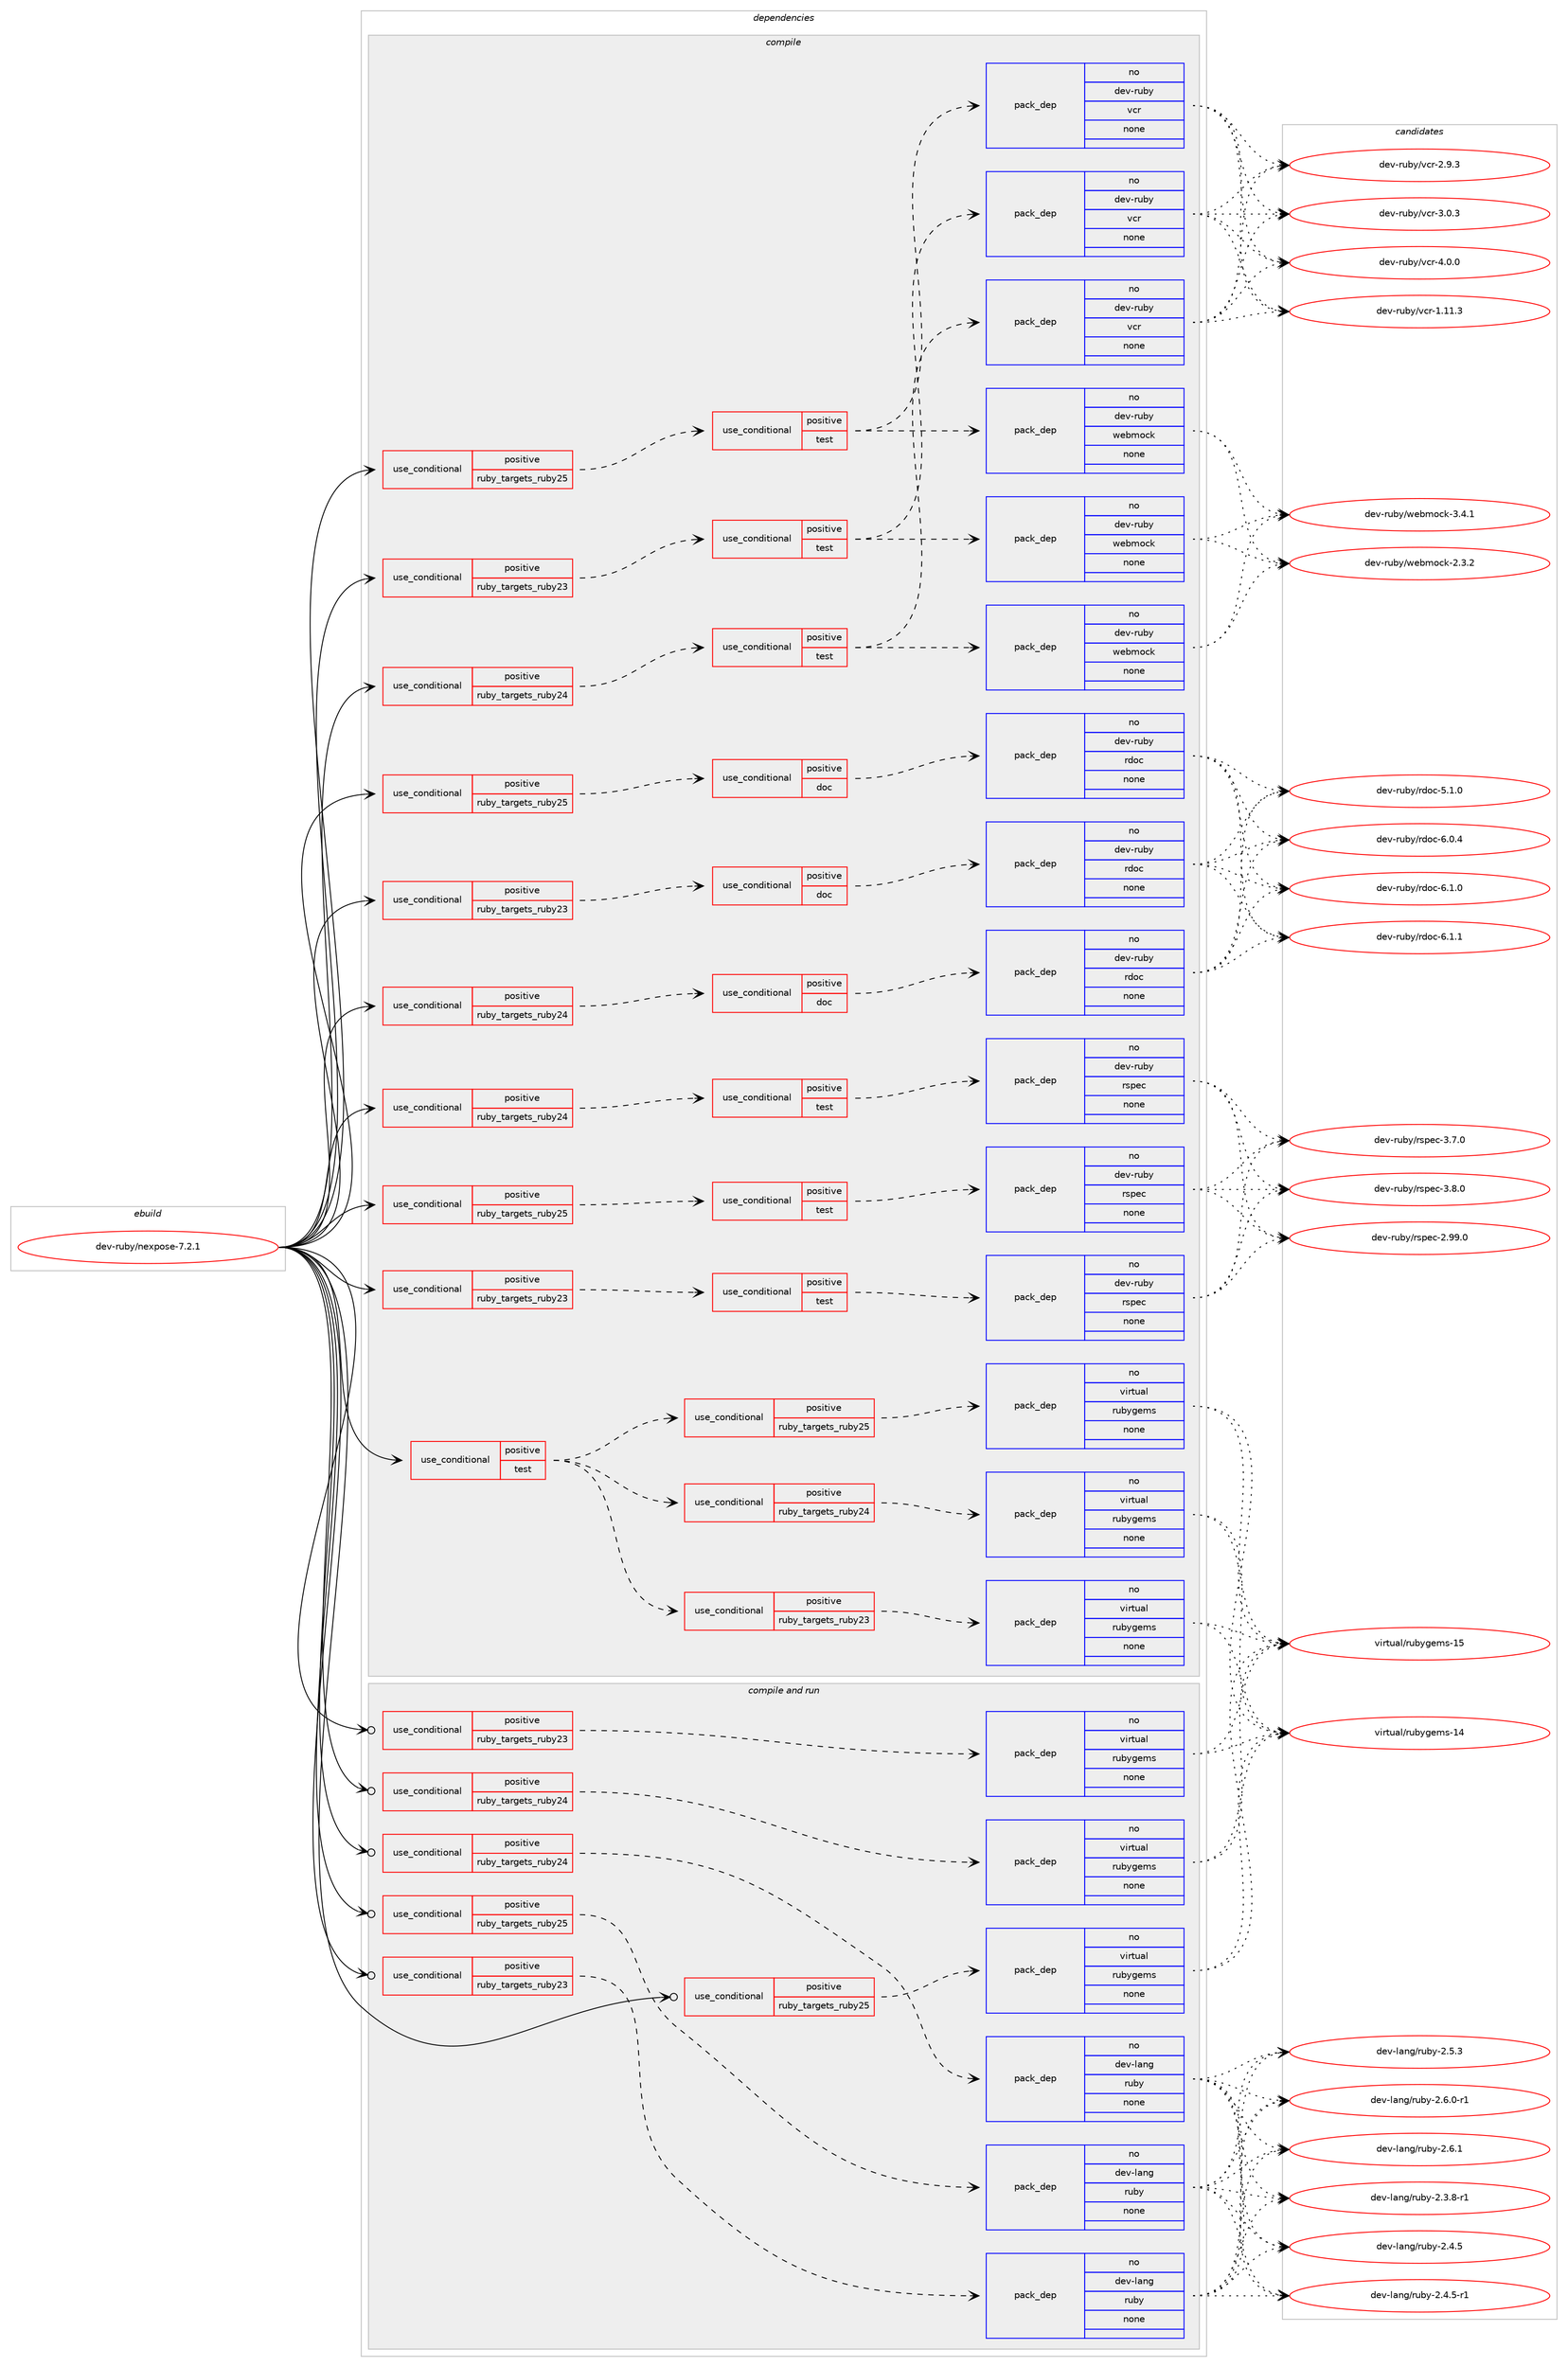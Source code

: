 digraph prolog {

# *************
# Graph options
# *************

newrank=true;
concentrate=true;
compound=true;
graph [rankdir=LR,fontname=Helvetica,fontsize=10,ranksep=1.5];#, ranksep=2.5, nodesep=0.2];
edge  [arrowhead=vee];
node  [fontname=Helvetica,fontsize=10];

# **********
# The ebuild
# **********

subgraph cluster_leftcol {
color=gray;
rank=same;
label=<<i>ebuild</i>>;
id [label="dev-ruby/nexpose-7.2.1", color=red, width=4, href="../dev-ruby/nexpose-7.2.1.svg"];
}

# ****************
# The dependencies
# ****************

subgraph cluster_midcol {
color=gray;
label=<<i>dependencies</i>>;
subgraph cluster_compile {
fillcolor="#eeeeee";
style=filled;
label=<<i>compile</i>>;
subgraph cond407605 {
dependency1508053 [label=<<TABLE BORDER="0" CELLBORDER="1" CELLSPACING="0" CELLPADDING="4"><TR><TD ROWSPAN="3" CELLPADDING="10">use_conditional</TD></TR><TR><TD>positive</TD></TR><TR><TD>ruby_targets_ruby23</TD></TR></TABLE>>, shape=none, color=red];
subgraph cond407606 {
dependency1508054 [label=<<TABLE BORDER="0" CELLBORDER="1" CELLSPACING="0" CELLPADDING="4"><TR><TD ROWSPAN="3" CELLPADDING="10">use_conditional</TD></TR><TR><TD>positive</TD></TR><TR><TD>doc</TD></TR></TABLE>>, shape=none, color=red];
subgraph pack1076951 {
dependency1508055 [label=<<TABLE BORDER="0" CELLBORDER="1" CELLSPACING="0" CELLPADDING="4" WIDTH="220"><TR><TD ROWSPAN="6" CELLPADDING="30">pack_dep</TD></TR><TR><TD WIDTH="110">no</TD></TR><TR><TD>dev-ruby</TD></TR><TR><TD>rdoc</TD></TR><TR><TD>none</TD></TR><TR><TD></TD></TR></TABLE>>, shape=none, color=blue];
}
dependency1508054:e -> dependency1508055:w [weight=20,style="dashed",arrowhead="vee"];
}
dependency1508053:e -> dependency1508054:w [weight=20,style="dashed",arrowhead="vee"];
}
id:e -> dependency1508053:w [weight=20,style="solid",arrowhead="vee"];
subgraph cond407607 {
dependency1508056 [label=<<TABLE BORDER="0" CELLBORDER="1" CELLSPACING="0" CELLPADDING="4"><TR><TD ROWSPAN="3" CELLPADDING="10">use_conditional</TD></TR><TR><TD>positive</TD></TR><TR><TD>ruby_targets_ruby23</TD></TR></TABLE>>, shape=none, color=red];
subgraph cond407608 {
dependency1508057 [label=<<TABLE BORDER="0" CELLBORDER="1" CELLSPACING="0" CELLPADDING="4"><TR><TD ROWSPAN="3" CELLPADDING="10">use_conditional</TD></TR><TR><TD>positive</TD></TR><TR><TD>test</TD></TR></TABLE>>, shape=none, color=red];
subgraph pack1076952 {
dependency1508058 [label=<<TABLE BORDER="0" CELLBORDER="1" CELLSPACING="0" CELLPADDING="4" WIDTH="220"><TR><TD ROWSPAN="6" CELLPADDING="30">pack_dep</TD></TR><TR><TD WIDTH="110">no</TD></TR><TR><TD>dev-ruby</TD></TR><TR><TD>rspec</TD></TR><TR><TD>none</TD></TR><TR><TD></TD></TR></TABLE>>, shape=none, color=blue];
}
dependency1508057:e -> dependency1508058:w [weight=20,style="dashed",arrowhead="vee"];
}
dependency1508056:e -> dependency1508057:w [weight=20,style="dashed",arrowhead="vee"];
}
id:e -> dependency1508056:w [weight=20,style="solid",arrowhead="vee"];
subgraph cond407609 {
dependency1508059 [label=<<TABLE BORDER="0" CELLBORDER="1" CELLSPACING="0" CELLPADDING="4"><TR><TD ROWSPAN="3" CELLPADDING="10">use_conditional</TD></TR><TR><TD>positive</TD></TR><TR><TD>ruby_targets_ruby23</TD></TR></TABLE>>, shape=none, color=red];
subgraph cond407610 {
dependency1508060 [label=<<TABLE BORDER="0" CELLBORDER="1" CELLSPACING="0" CELLPADDING="4"><TR><TD ROWSPAN="3" CELLPADDING="10">use_conditional</TD></TR><TR><TD>positive</TD></TR><TR><TD>test</TD></TR></TABLE>>, shape=none, color=red];
subgraph pack1076953 {
dependency1508061 [label=<<TABLE BORDER="0" CELLBORDER="1" CELLSPACING="0" CELLPADDING="4" WIDTH="220"><TR><TD ROWSPAN="6" CELLPADDING="30">pack_dep</TD></TR><TR><TD WIDTH="110">no</TD></TR><TR><TD>dev-ruby</TD></TR><TR><TD>vcr</TD></TR><TR><TD>none</TD></TR><TR><TD></TD></TR></TABLE>>, shape=none, color=blue];
}
dependency1508060:e -> dependency1508061:w [weight=20,style="dashed",arrowhead="vee"];
subgraph pack1076954 {
dependency1508062 [label=<<TABLE BORDER="0" CELLBORDER="1" CELLSPACING="0" CELLPADDING="4" WIDTH="220"><TR><TD ROWSPAN="6" CELLPADDING="30">pack_dep</TD></TR><TR><TD WIDTH="110">no</TD></TR><TR><TD>dev-ruby</TD></TR><TR><TD>webmock</TD></TR><TR><TD>none</TD></TR><TR><TD></TD></TR></TABLE>>, shape=none, color=blue];
}
dependency1508060:e -> dependency1508062:w [weight=20,style="dashed",arrowhead="vee"];
}
dependency1508059:e -> dependency1508060:w [weight=20,style="dashed",arrowhead="vee"];
}
id:e -> dependency1508059:w [weight=20,style="solid",arrowhead="vee"];
subgraph cond407611 {
dependency1508063 [label=<<TABLE BORDER="0" CELLBORDER="1" CELLSPACING="0" CELLPADDING="4"><TR><TD ROWSPAN="3" CELLPADDING="10">use_conditional</TD></TR><TR><TD>positive</TD></TR><TR><TD>ruby_targets_ruby24</TD></TR></TABLE>>, shape=none, color=red];
subgraph cond407612 {
dependency1508064 [label=<<TABLE BORDER="0" CELLBORDER="1" CELLSPACING="0" CELLPADDING="4"><TR><TD ROWSPAN="3" CELLPADDING="10">use_conditional</TD></TR><TR><TD>positive</TD></TR><TR><TD>doc</TD></TR></TABLE>>, shape=none, color=red];
subgraph pack1076955 {
dependency1508065 [label=<<TABLE BORDER="0" CELLBORDER="1" CELLSPACING="0" CELLPADDING="4" WIDTH="220"><TR><TD ROWSPAN="6" CELLPADDING="30">pack_dep</TD></TR><TR><TD WIDTH="110">no</TD></TR><TR><TD>dev-ruby</TD></TR><TR><TD>rdoc</TD></TR><TR><TD>none</TD></TR><TR><TD></TD></TR></TABLE>>, shape=none, color=blue];
}
dependency1508064:e -> dependency1508065:w [weight=20,style="dashed",arrowhead="vee"];
}
dependency1508063:e -> dependency1508064:w [weight=20,style="dashed",arrowhead="vee"];
}
id:e -> dependency1508063:w [weight=20,style="solid",arrowhead="vee"];
subgraph cond407613 {
dependency1508066 [label=<<TABLE BORDER="0" CELLBORDER="1" CELLSPACING="0" CELLPADDING="4"><TR><TD ROWSPAN="3" CELLPADDING="10">use_conditional</TD></TR><TR><TD>positive</TD></TR><TR><TD>ruby_targets_ruby24</TD></TR></TABLE>>, shape=none, color=red];
subgraph cond407614 {
dependency1508067 [label=<<TABLE BORDER="0" CELLBORDER="1" CELLSPACING="0" CELLPADDING="4"><TR><TD ROWSPAN="3" CELLPADDING="10">use_conditional</TD></TR><TR><TD>positive</TD></TR><TR><TD>test</TD></TR></TABLE>>, shape=none, color=red];
subgraph pack1076956 {
dependency1508068 [label=<<TABLE BORDER="0" CELLBORDER="1" CELLSPACING="0" CELLPADDING="4" WIDTH="220"><TR><TD ROWSPAN="6" CELLPADDING="30">pack_dep</TD></TR><TR><TD WIDTH="110">no</TD></TR><TR><TD>dev-ruby</TD></TR><TR><TD>rspec</TD></TR><TR><TD>none</TD></TR><TR><TD></TD></TR></TABLE>>, shape=none, color=blue];
}
dependency1508067:e -> dependency1508068:w [weight=20,style="dashed",arrowhead="vee"];
}
dependency1508066:e -> dependency1508067:w [weight=20,style="dashed",arrowhead="vee"];
}
id:e -> dependency1508066:w [weight=20,style="solid",arrowhead="vee"];
subgraph cond407615 {
dependency1508069 [label=<<TABLE BORDER="0" CELLBORDER="1" CELLSPACING="0" CELLPADDING="4"><TR><TD ROWSPAN="3" CELLPADDING="10">use_conditional</TD></TR><TR><TD>positive</TD></TR><TR><TD>ruby_targets_ruby24</TD></TR></TABLE>>, shape=none, color=red];
subgraph cond407616 {
dependency1508070 [label=<<TABLE BORDER="0" CELLBORDER="1" CELLSPACING="0" CELLPADDING="4"><TR><TD ROWSPAN="3" CELLPADDING="10">use_conditional</TD></TR><TR><TD>positive</TD></TR><TR><TD>test</TD></TR></TABLE>>, shape=none, color=red];
subgraph pack1076957 {
dependency1508071 [label=<<TABLE BORDER="0" CELLBORDER="1" CELLSPACING="0" CELLPADDING="4" WIDTH="220"><TR><TD ROWSPAN="6" CELLPADDING="30">pack_dep</TD></TR><TR><TD WIDTH="110">no</TD></TR><TR><TD>dev-ruby</TD></TR><TR><TD>vcr</TD></TR><TR><TD>none</TD></TR><TR><TD></TD></TR></TABLE>>, shape=none, color=blue];
}
dependency1508070:e -> dependency1508071:w [weight=20,style="dashed",arrowhead="vee"];
subgraph pack1076958 {
dependency1508072 [label=<<TABLE BORDER="0" CELLBORDER="1" CELLSPACING="0" CELLPADDING="4" WIDTH="220"><TR><TD ROWSPAN="6" CELLPADDING="30">pack_dep</TD></TR><TR><TD WIDTH="110">no</TD></TR><TR><TD>dev-ruby</TD></TR><TR><TD>webmock</TD></TR><TR><TD>none</TD></TR><TR><TD></TD></TR></TABLE>>, shape=none, color=blue];
}
dependency1508070:e -> dependency1508072:w [weight=20,style="dashed",arrowhead="vee"];
}
dependency1508069:e -> dependency1508070:w [weight=20,style="dashed",arrowhead="vee"];
}
id:e -> dependency1508069:w [weight=20,style="solid",arrowhead="vee"];
subgraph cond407617 {
dependency1508073 [label=<<TABLE BORDER="0" CELLBORDER="1" CELLSPACING="0" CELLPADDING="4"><TR><TD ROWSPAN="3" CELLPADDING="10">use_conditional</TD></TR><TR><TD>positive</TD></TR><TR><TD>ruby_targets_ruby25</TD></TR></TABLE>>, shape=none, color=red];
subgraph cond407618 {
dependency1508074 [label=<<TABLE BORDER="0" CELLBORDER="1" CELLSPACING="0" CELLPADDING="4"><TR><TD ROWSPAN="3" CELLPADDING="10">use_conditional</TD></TR><TR><TD>positive</TD></TR><TR><TD>doc</TD></TR></TABLE>>, shape=none, color=red];
subgraph pack1076959 {
dependency1508075 [label=<<TABLE BORDER="0" CELLBORDER="1" CELLSPACING="0" CELLPADDING="4" WIDTH="220"><TR><TD ROWSPAN="6" CELLPADDING="30">pack_dep</TD></TR><TR><TD WIDTH="110">no</TD></TR><TR><TD>dev-ruby</TD></TR><TR><TD>rdoc</TD></TR><TR><TD>none</TD></TR><TR><TD></TD></TR></TABLE>>, shape=none, color=blue];
}
dependency1508074:e -> dependency1508075:w [weight=20,style="dashed",arrowhead="vee"];
}
dependency1508073:e -> dependency1508074:w [weight=20,style="dashed",arrowhead="vee"];
}
id:e -> dependency1508073:w [weight=20,style="solid",arrowhead="vee"];
subgraph cond407619 {
dependency1508076 [label=<<TABLE BORDER="0" CELLBORDER="1" CELLSPACING="0" CELLPADDING="4"><TR><TD ROWSPAN="3" CELLPADDING="10">use_conditional</TD></TR><TR><TD>positive</TD></TR><TR><TD>ruby_targets_ruby25</TD></TR></TABLE>>, shape=none, color=red];
subgraph cond407620 {
dependency1508077 [label=<<TABLE BORDER="0" CELLBORDER="1" CELLSPACING="0" CELLPADDING="4"><TR><TD ROWSPAN="3" CELLPADDING="10">use_conditional</TD></TR><TR><TD>positive</TD></TR><TR><TD>test</TD></TR></TABLE>>, shape=none, color=red];
subgraph pack1076960 {
dependency1508078 [label=<<TABLE BORDER="0" CELLBORDER="1" CELLSPACING="0" CELLPADDING="4" WIDTH="220"><TR><TD ROWSPAN="6" CELLPADDING="30">pack_dep</TD></TR><TR><TD WIDTH="110">no</TD></TR><TR><TD>dev-ruby</TD></TR><TR><TD>rspec</TD></TR><TR><TD>none</TD></TR><TR><TD></TD></TR></TABLE>>, shape=none, color=blue];
}
dependency1508077:e -> dependency1508078:w [weight=20,style="dashed",arrowhead="vee"];
}
dependency1508076:e -> dependency1508077:w [weight=20,style="dashed",arrowhead="vee"];
}
id:e -> dependency1508076:w [weight=20,style="solid",arrowhead="vee"];
subgraph cond407621 {
dependency1508079 [label=<<TABLE BORDER="0" CELLBORDER="1" CELLSPACING="0" CELLPADDING="4"><TR><TD ROWSPAN="3" CELLPADDING="10">use_conditional</TD></TR><TR><TD>positive</TD></TR><TR><TD>ruby_targets_ruby25</TD></TR></TABLE>>, shape=none, color=red];
subgraph cond407622 {
dependency1508080 [label=<<TABLE BORDER="0" CELLBORDER="1" CELLSPACING="0" CELLPADDING="4"><TR><TD ROWSPAN="3" CELLPADDING="10">use_conditional</TD></TR><TR><TD>positive</TD></TR><TR><TD>test</TD></TR></TABLE>>, shape=none, color=red];
subgraph pack1076961 {
dependency1508081 [label=<<TABLE BORDER="0" CELLBORDER="1" CELLSPACING="0" CELLPADDING="4" WIDTH="220"><TR><TD ROWSPAN="6" CELLPADDING="30">pack_dep</TD></TR><TR><TD WIDTH="110">no</TD></TR><TR><TD>dev-ruby</TD></TR><TR><TD>vcr</TD></TR><TR><TD>none</TD></TR><TR><TD></TD></TR></TABLE>>, shape=none, color=blue];
}
dependency1508080:e -> dependency1508081:w [weight=20,style="dashed",arrowhead="vee"];
subgraph pack1076962 {
dependency1508082 [label=<<TABLE BORDER="0" CELLBORDER="1" CELLSPACING="0" CELLPADDING="4" WIDTH="220"><TR><TD ROWSPAN="6" CELLPADDING="30">pack_dep</TD></TR><TR><TD WIDTH="110">no</TD></TR><TR><TD>dev-ruby</TD></TR><TR><TD>webmock</TD></TR><TR><TD>none</TD></TR><TR><TD></TD></TR></TABLE>>, shape=none, color=blue];
}
dependency1508080:e -> dependency1508082:w [weight=20,style="dashed",arrowhead="vee"];
}
dependency1508079:e -> dependency1508080:w [weight=20,style="dashed",arrowhead="vee"];
}
id:e -> dependency1508079:w [weight=20,style="solid",arrowhead="vee"];
subgraph cond407623 {
dependency1508083 [label=<<TABLE BORDER="0" CELLBORDER="1" CELLSPACING="0" CELLPADDING="4"><TR><TD ROWSPAN="3" CELLPADDING="10">use_conditional</TD></TR><TR><TD>positive</TD></TR><TR><TD>test</TD></TR></TABLE>>, shape=none, color=red];
subgraph cond407624 {
dependency1508084 [label=<<TABLE BORDER="0" CELLBORDER="1" CELLSPACING="0" CELLPADDING="4"><TR><TD ROWSPAN="3" CELLPADDING="10">use_conditional</TD></TR><TR><TD>positive</TD></TR><TR><TD>ruby_targets_ruby23</TD></TR></TABLE>>, shape=none, color=red];
subgraph pack1076963 {
dependency1508085 [label=<<TABLE BORDER="0" CELLBORDER="1" CELLSPACING="0" CELLPADDING="4" WIDTH="220"><TR><TD ROWSPAN="6" CELLPADDING="30">pack_dep</TD></TR><TR><TD WIDTH="110">no</TD></TR><TR><TD>virtual</TD></TR><TR><TD>rubygems</TD></TR><TR><TD>none</TD></TR><TR><TD></TD></TR></TABLE>>, shape=none, color=blue];
}
dependency1508084:e -> dependency1508085:w [weight=20,style="dashed",arrowhead="vee"];
}
dependency1508083:e -> dependency1508084:w [weight=20,style="dashed",arrowhead="vee"];
subgraph cond407625 {
dependency1508086 [label=<<TABLE BORDER="0" CELLBORDER="1" CELLSPACING="0" CELLPADDING="4"><TR><TD ROWSPAN="3" CELLPADDING="10">use_conditional</TD></TR><TR><TD>positive</TD></TR><TR><TD>ruby_targets_ruby24</TD></TR></TABLE>>, shape=none, color=red];
subgraph pack1076964 {
dependency1508087 [label=<<TABLE BORDER="0" CELLBORDER="1" CELLSPACING="0" CELLPADDING="4" WIDTH="220"><TR><TD ROWSPAN="6" CELLPADDING="30">pack_dep</TD></TR><TR><TD WIDTH="110">no</TD></TR><TR><TD>virtual</TD></TR><TR><TD>rubygems</TD></TR><TR><TD>none</TD></TR><TR><TD></TD></TR></TABLE>>, shape=none, color=blue];
}
dependency1508086:e -> dependency1508087:w [weight=20,style="dashed",arrowhead="vee"];
}
dependency1508083:e -> dependency1508086:w [weight=20,style="dashed",arrowhead="vee"];
subgraph cond407626 {
dependency1508088 [label=<<TABLE BORDER="0" CELLBORDER="1" CELLSPACING="0" CELLPADDING="4"><TR><TD ROWSPAN="3" CELLPADDING="10">use_conditional</TD></TR><TR><TD>positive</TD></TR><TR><TD>ruby_targets_ruby25</TD></TR></TABLE>>, shape=none, color=red];
subgraph pack1076965 {
dependency1508089 [label=<<TABLE BORDER="0" CELLBORDER="1" CELLSPACING="0" CELLPADDING="4" WIDTH="220"><TR><TD ROWSPAN="6" CELLPADDING="30">pack_dep</TD></TR><TR><TD WIDTH="110">no</TD></TR><TR><TD>virtual</TD></TR><TR><TD>rubygems</TD></TR><TR><TD>none</TD></TR><TR><TD></TD></TR></TABLE>>, shape=none, color=blue];
}
dependency1508088:e -> dependency1508089:w [weight=20,style="dashed",arrowhead="vee"];
}
dependency1508083:e -> dependency1508088:w [weight=20,style="dashed",arrowhead="vee"];
}
id:e -> dependency1508083:w [weight=20,style="solid",arrowhead="vee"];
}
subgraph cluster_compileandrun {
fillcolor="#eeeeee";
style=filled;
label=<<i>compile and run</i>>;
subgraph cond407627 {
dependency1508090 [label=<<TABLE BORDER="0" CELLBORDER="1" CELLSPACING="0" CELLPADDING="4"><TR><TD ROWSPAN="3" CELLPADDING="10">use_conditional</TD></TR><TR><TD>positive</TD></TR><TR><TD>ruby_targets_ruby23</TD></TR></TABLE>>, shape=none, color=red];
subgraph pack1076966 {
dependency1508091 [label=<<TABLE BORDER="0" CELLBORDER="1" CELLSPACING="0" CELLPADDING="4" WIDTH="220"><TR><TD ROWSPAN="6" CELLPADDING="30">pack_dep</TD></TR><TR><TD WIDTH="110">no</TD></TR><TR><TD>dev-lang</TD></TR><TR><TD>ruby</TD></TR><TR><TD>none</TD></TR><TR><TD></TD></TR></TABLE>>, shape=none, color=blue];
}
dependency1508090:e -> dependency1508091:w [weight=20,style="dashed",arrowhead="vee"];
}
id:e -> dependency1508090:w [weight=20,style="solid",arrowhead="odotvee"];
subgraph cond407628 {
dependency1508092 [label=<<TABLE BORDER="0" CELLBORDER="1" CELLSPACING="0" CELLPADDING="4"><TR><TD ROWSPAN="3" CELLPADDING="10">use_conditional</TD></TR><TR><TD>positive</TD></TR><TR><TD>ruby_targets_ruby23</TD></TR></TABLE>>, shape=none, color=red];
subgraph pack1076967 {
dependency1508093 [label=<<TABLE BORDER="0" CELLBORDER="1" CELLSPACING="0" CELLPADDING="4" WIDTH="220"><TR><TD ROWSPAN="6" CELLPADDING="30">pack_dep</TD></TR><TR><TD WIDTH="110">no</TD></TR><TR><TD>virtual</TD></TR><TR><TD>rubygems</TD></TR><TR><TD>none</TD></TR><TR><TD></TD></TR></TABLE>>, shape=none, color=blue];
}
dependency1508092:e -> dependency1508093:w [weight=20,style="dashed",arrowhead="vee"];
}
id:e -> dependency1508092:w [weight=20,style="solid",arrowhead="odotvee"];
subgraph cond407629 {
dependency1508094 [label=<<TABLE BORDER="0" CELLBORDER="1" CELLSPACING="0" CELLPADDING="4"><TR><TD ROWSPAN="3" CELLPADDING="10">use_conditional</TD></TR><TR><TD>positive</TD></TR><TR><TD>ruby_targets_ruby24</TD></TR></TABLE>>, shape=none, color=red];
subgraph pack1076968 {
dependency1508095 [label=<<TABLE BORDER="0" CELLBORDER="1" CELLSPACING="0" CELLPADDING="4" WIDTH="220"><TR><TD ROWSPAN="6" CELLPADDING="30">pack_dep</TD></TR><TR><TD WIDTH="110">no</TD></TR><TR><TD>dev-lang</TD></TR><TR><TD>ruby</TD></TR><TR><TD>none</TD></TR><TR><TD></TD></TR></TABLE>>, shape=none, color=blue];
}
dependency1508094:e -> dependency1508095:w [weight=20,style="dashed",arrowhead="vee"];
}
id:e -> dependency1508094:w [weight=20,style="solid",arrowhead="odotvee"];
subgraph cond407630 {
dependency1508096 [label=<<TABLE BORDER="0" CELLBORDER="1" CELLSPACING="0" CELLPADDING="4"><TR><TD ROWSPAN="3" CELLPADDING="10">use_conditional</TD></TR><TR><TD>positive</TD></TR><TR><TD>ruby_targets_ruby24</TD></TR></TABLE>>, shape=none, color=red];
subgraph pack1076969 {
dependency1508097 [label=<<TABLE BORDER="0" CELLBORDER="1" CELLSPACING="0" CELLPADDING="4" WIDTH="220"><TR><TD ROWSPAN="6" CELLPADDING="30">pack_dep</TD></TR><TR><TD WIDTH="110">no</TD></TR><TR><TD>virtual</TD></TR><TR><TD>rubygems</TD></TR><TR><TD>none</TD></TR><TR><TD></TD></TR></TABLE>>, shape=none, color=blue];
}
dependency1508096:e -> dependency1508097:w [weight=20,style="dashed",arrowhead="vee"];
}
id:e -> dependency1508096:w [weight=20,style="solid",arrowhead="odotvee"];
subgraph cond407631 {
dependency1508098 [label=<<TABLE BORDER="0" CELLBORDER="1" CELLSPACING="0" CELLPADDING="4"><TR><TD ROWSPAN="3" CELLPADDING="10">use_conditional</TD></TR><TR><TD>positive</TD></TR><TR><TD>ruby_targets_ruby25</TD></TR></TABLE>>, shape=none, color=red];
subgraph pack1076970 {
dependency1508099 [label=<<TABLE BORDER="0" CELLBORDER="1" CELLSPACING="0" CELLPADDING="4" WIDTH="220"><TR><TD ROWSPAN="6" CELLPADDING="30">pack_dep</TD></TR><TR><TD WIDTH="110">no</TD></TR><TR><TD>dev-lang</TD></TR><TR><TD>ruby</TD></TR><TR><TD>none</TD></TR><TR><TD></TD></TR></TABLE>>, shape=none, color=blue];
}
dependency1508098:e -> dependency1508099:w [weight=20,style="dashed",arrowhead="vee"];
}
id:e -> dependency1508098:w [weight=20,style="solid",arrowhead="odotvee"];
subgraph cond407632 {
dependency1508100 [label=<<TABLE BORDER="0" CELLBORDER="1" CELLSPACING="0" CELLPADDING="4"><TR><TD ROWSPAN="3" CELLPADDING="10">use_conditional</TD></TR><TR><TD>positive</TD></TR><TR><TD>ruby_targets_ruby25</TD></TR></TABLE>>, shape=none, color=red];
subgraph pack1076971 {
dependency1508101 [label=<<TABLE BORDER="0" CELLBORDER="1" CELLSPACING="0" CELLPADDING="4" WIDTH="220"><TR><TD ROWSPAN="6" CELLPADDING="30">pack_dep</TD></TR><TR><TD WIDTH="110">no</TD></TR><TR><TD>virtual</TD></TR><TR><TD>rubygems</TD></TR><TR><TD>none</TD></TR><TR><TD></TD></TR></TABLE>>, shape=none, color=blue];
}
dependency1508100:e -> dependency1508101:w [weight=20,style="dashed",arrowhead="vee"];
}
id:e -> dependency1508100:w [weight=20,style="solid",arrowhead="odotvee"];
}
subgraph cluster_run {
fillcolor="#eeeeee";
style=filled;
label=<<i>run</i>>;
}
}

# **************
# The candidates
# **************

subgraph cluster_choices {
rank=same;
color=gray;
label=<<i>candidates</i>>;

subgraph choice1076951 {
color=black;
nodesep=1;
choice10010111845114117981214711410011199455346494648 [label="dev-ruby/rdoc-5.1.0", color=red, width=4,href="../dev-ruby/rdoc-5.1.0.svg"];
choice10010111845114117981214711410011199455446484652 [label="dev-ruby/rdoc-6.0.4", color=red, width=4,href="../dev-ruby/rdoc-6.0.4.svg"];
choice10010111845114117981214711410011199455446494648 [label="dev-ruby/rdoc-6.1.0", color=red, width=4,href="../dev-ruby/rdoc-6.1.0.svg"];
choice10010111845114117981214711410011199455446494649 [label="dev-ruby/rdoc-6.1.1", color=red, width=4,href="../dev-ruby/rdoc-6.1.1.svg"];
dependency1508055:e -> choice10010111845114117981214711410011199455346494648:w [style=dotted,weight="100"];
dependency1508055:e -> choice10010111845114117981214711410011199455446484652:w [style=dotted,weight="100"];
dependency1508055:e -> choice10010111845114117981214711410011199455446494648:w [style=dotted,weight="100"];
dependency1508055:e -> choice10010111845114117981214711410011199455446494649:w [style=dotted,weight="100"];
}
subgraph choice1076952 {
color=black;
nodesep=1;
choice1001011184511411798121471141151121019945504657574648 [label="dev-ruby/rspec-2.99.0", color=red, width=4,href="../dev-ruby/rspec-2.99.0.svg"];
choice10010111845114117981214711411511210199455146554648 [label="dev-ruby/rspec-3.7.0", color=red, width=4,href="../dev-ruby/rspec-3.7.0.svg"];
choice10010111845114117981214711411511210199455146564648 [label="dev-ruby/rspec-3.8.0", color=red, width=4,href="../dev-ruby/rspec-3.8.0.svg"];
dependency1508058:e -> choice1001011184511411798121471141151121019945504657574648:w [style=dotted,weight="100"];
dependency1508058:e -> choice10010111845114117981214711411511210199455146554648:w [style=dotted,weight="100"];
dependency1508058:e -> choice10010111845114117981214711411511210199455146564648:w [style=dotted,weight="100"];
}
subgraph choice1076953 {
color=black;
nodesep=1;
choice1001011184511411798121471189911445494649494651 [label="dev-ruby/vcr-1.11.3", color=red, width=4,href="../dev-ruby/vcr-1.11.3.svg"];
choice10010111845114117981214711899114455046574651 [label="dev-ruby/vcr-2.9.3", color=red, width=4,href="../dev-ruby/vcr-2.9.3.svg"];
choice10010111845114117981214711899114455146484651 [label="dev-ruby/vcr-3.0.3", color=red, width=4,href="../dev-ruby/vcr-3.0.3.svg"];
choice10010111845114117981214711899114455246484648 [label="dev-ruby/vcr-4.0.0", color=red, width=4,href="../dev-ruby/vcr-4.0.0.svg"];
dependency1508061:e -> choice1001011184511411798121471189911445494649494651:w [style=dotted,weight="100"];
dependency1508061:e -> choice10010111845114117981214711899114455046574651:w [style=dotted,weight="100"];
dependency1508061:e -> choice10010111845114117981214711899114455146484651:w [style=dotted,weight="100"];
dependency1508061:e -> choice10010111845114117981214711899114455246484648:w [style=dotted,weight="100"];
}
subgraph choice1076954 {
color=black;
nodesep=1;
choice1001011184511411798121471191019810911199107455046514650 [label="dev-ruby/webmock-2.3.2", color=red, width=4,href="../dev-ruby/webmock-2.3.2.svg"];
choice1001011184511411798121471191019810911199107455146524649 [label="dev-ruby/webmock-3.4.1", color=red, width=4,href="../dev-ruby/webmock-3.4.1.svg"];
dependency1508062:e -> choice1001011184511411798121471191019810911199107455046514650:w [style=dotted,weight="100"];
dependency1508062:e -> choice1001011184511411798121471191019810911199107455146524649:w [style=dotted,weight="100"];
}
subgraph choice1076955 {
color=black;
nodesep=1;
choice10010111845114117981214711410011199455346494648 [label="dev-ruby/rdoc-5.1.0", color=red, width=4,href="../dev-ruby/rdoc-5.1.0.svg"];
choice10010111845114117981214711410011199455446484652 [label="dev-ruby/rdoc-6.0.4", color=red, width=4,href="../dev-ruby/rdoc-6.0.4.svg"];
choice10010111845114117981214711410011199455446494648 [label="dev-ruby/rdoc-6.1.0", color=red, width=4,href="../dev-ruby/rdoc-6.1.0.svg"];
choice10010111845114117981214711410011199455446494649 [label="dev-ruby/rdoc-6.1.1", color=red, width=4,href="../dev-ruby/rdoc-6.1.1.svg"];
dependency1508065:e -> choice10010111845114117981214711410011199455346494648:w [style=dotted,weight="100"];
dependency1508065:e -> choice10010111845114117981214711410011199455446484652:w [style=dotted,weight="100"];
dependency1508065:e -> choice10010111845114117981214711410011199455446494648:w [style=dotted,weight="100"];
dependency1508065:e -> choice10010111845114117981214711410011199455446494649:w [style=dotted,weight="100"];
}
subgraph choice1076956 {
color=black;
nodesep=1;
choice1001011184511411798121471141151121019945504657574648 [label="dev-ruby/rspec-2.99.0", color=red, width=4,href="../dev-ruby/rspec-2.99.0.svg"];
choice10010111845114117981214711411511210199455146554648 [label="dev-ruby/rspec-3.7.0", color=red, width=4,href="../dev-ruby/rspec-3.7.0.svg"];
choice10010111845114117981214711411511210199455146564648 [label="dev-ruby/rspec-3.8.0", color=red, width=4,href="../dev-ruby/rspec-3.8.0.svg"];
dependency1508068:e -> choice1001011184511411798121471141151121019945504657574648:w [style=dotted,weight="100"];
dependency1508068:e -> choice10010111845114117981214711411511210199455146554648:w [style=dotted,weight="100"];
dependency1508068:e -> choice10010111845114117981214711411511210199455146564648:w [style=dotted,weight="100"];
}
subgraph choice1076957 {
color=black;
nodesep=1;
choice1001011184511411798121471189911445494649494651 [label="dev-ruby/vcr-1.11.3", color=red, width=4,href="../dev-ruby/vcr-1.11.3.svg"];
choice10010111845114117981214711899114455046574651 [label="dev-ruby/vcr-2.9.3", color=red, width=4,href="../dev-ruby/vcr-2.9.3.svg"];
choice10010111845114117981214711899114455146484651 [label="dev-ruby/vcr-3.0.3", color=red, width=4,href="../dev-ruby/vcr-3.0.3.svg"];
choice10010111845114117981214711899114455246484648 [label="dev-ruby/vcr-4.0.0", color=red, width=4,href="../dev-ruby/vcr-4.0.0.svg"];
dependency1508071:e -> choice1001011184511411798121471189911445494649494651:w [style=dotted,weight="100"];
dependency1508071:e -> choice10010111845114117981214711899114455046574651:w [style=dotted,weight="100"];
dependency1508071:e -> choice10010111845114117981214711899114455146484651:w [style=dotted,weight="100"];
dependency1508071:e -> choice10010111845114117981214711899114455246484648:w [style=dotted,weight="100"];
}
subgraph choice1076958 {
color=black;
nodesep=1;
choice1001011184511411798121471191019810911199107455046514650 [label="dev-ruby/webmock-2.3.2", color=red, width=4,href="../dev-ruby/webmock-2.3.2.svg"];
choice1001011184511411798121471191019810911199107455146524649 [label="dev-ruby/webmock-3.4.1", color=red, width=4,href="../dev-ruby/webmock-3.4.1.svg"];
dependency1508072:e -> choice1001011184511411798121471191019810911199107455046514650:w [style=dotted,weight="100"];
dependency1508072:e -> choice1001011184511411798121471191019810911199107455146524649:w [style=dotted,weight="100"];
}
subgraph choice1076959 {
color=black;
nodesep=1;
choice10010111845114117981214711410011199455346494648 [label="dev-ruby/rdoc-5.1.0", color=red, width=4,href="../dev-ruby/rdoc-5.1.0.svg"];
choice10010111845114117981214711410011199455446484652 [label="dev-ruby/rdoc-6.0.4", color=red, width=4,href="../dev-ruby/rdoc-6.0.4.svg"];
choice10010111845114117981214711410011199455446494648 [label="dev-ruby/rdoc-6.1.0", color=red, width=4,href="../dev-ruby/rdoc-6.1.0.svg"];
choice10010111845114117981214711410011199455446494649 [label="dev-ruby/rdoc-6.1.1", color=red, width=4,href="../dev-ruby/rdoc-6.1.1.svg"];
dependency1508075:e -> choice10010111845114117981214711410011199455346494648:w [style=dotted,weight="100"];
dependency1508075:e -> choice10010111845114117981214711410011199455446484652:w [style=dotted,weight="100"];
dependency1508075:e -> choice10010111845114117981214711410011199455446494648:w [style=dotted,weight="100"];
dependency1508075:e -> choice10010111845114117981214711410011199455446494649:w [style=dotted,weight="100"];
}
subgraph choice1076960 {
color=black;
nodesep=1;
choice1001011184511411798121471141151121019945504657574648 [label="dev-ruby/rspec-2.99.0", color=red, width=4,href="../dev-ruby/rspec-2.99.0.svg"];
choice10010111845114117981214711411511210199455146554648 [label="dev-ruby/rspec-3.7.0", color=red, width=4,href="../dev-ruby/rspec-3.7.0.svg"];
choice10010111845114117981214711411511210199455146564648 [label="dev-ruby/rspec-3.8.0", color=red, width=4,href="../dev-ruby/rspec-3.8.0.svg"];
dependency1508078:e -> choice1001011184511411798121471141151121019945504657574648:w [style=dotted,weight="100"];
dependency1508078:e -> choice10010111845114117981214711411511210199455146554648:w [style=dotted,weight="100"];
dependency1508078:e -> choice10010111845114117981214711411511210199455146564648:w [style=dotted,weight="100"];
}
subgraph choice1076961 {
color=black;
nodesep=1;
choice1001011184511411798121471189911445494649494651 [label="dev-ruby/vcr-1.11.3", color=red, width=4,href="../dev-ruby/vcr-1.11.3.svg"];
choice10010111845114117981214711899114455046574651 [label="dev-ruby/vcr-2.9.3", color=red, width=4,href="../dev-ruby/vcr-2.9.3.svg"];
choice10010111845114117981214711899114455146484651 [label="dev-ruby/vcr-3.0.3", color=red, width=4,href="../dev-ruby/vcr-3.0.3.svg"];
choice10010111845114117981214711899114455246484648 [label="dev-ruby/vcr-4.0.0", color=red, width=4,href="../dev-ruby/vcr-4.0.0.svg"];
dependency1508081:e -> choice1001011184511411798121471189911445494649494651:w [style=dotted,weight="100"];
dependency1508081:e -> choice10010111845114117981214711899114455046574651:w [style=dotted,weight="100"];
dependency1508081:e -> choice10010111845114117981214711899114455146484651:w [style=dotted,weight="100"];
dependency1508081:e -> choice10010111845114117981214711899114455246484648:w [style=dotted,weight="100"];
}
subgraph choice1076962 {
color=black;
nodesep=1;
choice1001011184511411798121471191019810911199107455046514650 [label="dev-ruby/webmock-2.3.2", color=red, width=4,href="../dev-ruby/webmock-2.3.2.svg"];
choice1001011184511411798121471191019810911199107455146524649 [label="dev-ruby/webmock-3.4.1", color=red, width=4,href="../dev-ruby/webmock-3.4.1.svg"];
dependency1508082:e -> choice1001011184511411798121471191019810911199107455046514650:w [style=dotted,weight="100"];
dependency1508082:e -> choice1001011184511411798121471191019810911199107455146524649:w [style=dotted,weight="100"];
}
subgraph choice1076963 {
color=black;
nodesep=1;
choice118105114116117971084711411798121103101109115454952 [label="virtual/rubygems-14", color=red, width=4,href="../virtual/rubygems-14.svg"];
choice118105114116117971084711411798121103101109115454953 [label="virtual/rubygems-15", color=red, width=4,href="../virtual/rubygems-15.svg"];
dependency1508085:e -> choice118105114116117971084711411798121103101109115454952:w [style=dotted,weight="100"];
dependency1508085:e -> choice118105114116117971084711411798121103101109115454953:w [style=dotted,weight="100"];
}
subgraph choice1076964 {
color=black;
nodesep=1;
choice118105114116117971084711411798121103101109115454952 [label="virtual/rubygems-14", color=red, width=4,href="../virtual/rubygems-14.svg"];
choice118105114116117971084711411798121103101109115454953 [label="virtual/rubygems-15", color=red, width=4,href="../virtual/rubygems-15.svg"];
dependency1508087:e -> choice118105114116117971084711411798121103101109115454952:w [style=dotted,weight="100"];
dependency1508087:e -> choice118105114116117971084711411798121103101109115454953:w [style=dotted,weight="100"];
}
subgraph choice1076965 {
color=black;
nodesep=1;
choice118105114116117971084711411798121103101109115454952 [label="virtual/rubygems-14", color=red, width=4,href="../virtual/rubygems-14.svg"];
choice118105114116117971084711411798121103101109115454953 [label="virtual/rubygems-15", color=red, width=4,href="../virtual/rubygems-15.svg"];
dependency1508089:e -> choice118105114116117971084711411798121103101109115454952:w [style=dotted,weight="100"];
dependency1508089:e -> choice118105114116117971084711411798121103101109115454953:w [style=dotted,weight="100"];
}
subgraph choice1076966 {
color=black;
nodesep=1;
choice100101118451089711010347114117981214550465146564511449 [label="dev-lang/ruby-2.3.8-r1", color=red, width=4,href="../dev-lang/ruby-2.3.8-r1.svg"];
choice10010111845108971101034711411798121455046524653 [label="dev-lang/ruby-2.4.5", color=red, width=4,href="../dev-lang/ruby-2.4.5.svg"];
choice100101118451089711010347114117981214550465246534511449 [label="dev-lang/ruby-2.4.5-r1", color=red, width=4,href="../dev-lang/ruby-2.4.5-r1.svg"];
choice10010111845108971101034711411798121455046534651 [label="dev-lang/ruby-2.5.3", color=red, width=4,href="../dev-lang/ruby-2.5.3.svg"];
choice100101118451089711010347114117981214550465446484511449 [label="dev-lang/ruby-2.6.0-r1", color=red, width=4,href="../dev-lang/ruby-2.6.0-r1.svg"];
choice10010111845108971101034711411798121455046544649 [label="dev-lang/ruby-2.6.1", color=red, width=4,href="../dev-lang/ruby-2.6.1.svg"];
dependency1508091:e -> choice100101118451089711010347114117981214550465146564511449:w [style=dotted,weight="100"];
dependency1508091:e -> choice10010111845108971101034711411798121455046524653:w [style=dotted,weight="100"];
dependency1508091:e -> choice100101118451089711010347114117981214550465246534511449:w [style=dotted,weight="100"];
dependency1508091:e -> choice10010111845108971101034711411798121455046534651:w [style=dotted,weight="100"];
dependency1508091:e -> choice100101118451089711010347114117981214550465446484511449:w [style=dotted,weight="100"];
dependency1508091:e -> choice10010111845108971101034711411798121455046544649:w [style=dotted,weight="100"];
}
subgraph choice1076967 {
color=black;
nodesep=1;
choice118105114116117971084711411798121103101109115454952 [label="virtual/rubygems-14", color=red, width=4,href="../virtual/rubygems-14.svg"];
choice118105114116117971084711411798121103101109115454953 [label="virtual/rubygems-15", color=red, width=4,href="../virtual/rubygems-15.svg"];
dependency1508093:e -> choice118105114116117971084711411798121103101109115454952:w [style=dotted,weight="100"];
dependency1508093:e -> choice118105114116117971084711411798121103101109115454953:w [style=dotted,weight="100"];
}
subgraph choice1076968 {
color=black;
nodesep=1;
choice100101118451089711010347114117981214550465146564511449 [label="dev-lang/ruby-2.3.8-r1", color=red, width=4,href="../dev-lang/ruby-2.3.8-r1.svg"];
choice10010111845108971101034711411798121455046524653 [label="dev-lang/ruby-2.4.5", color=red, width=4,href="../dev-lang/ruby-2.4.5.svg"];
choice100101118451089711010347114117981214550465246534511449 [label="dev-lang/ruby-2.4.5-r1", color=red, width=4,href="../dev-lang/ruby-2.4.5-r1.svg"];
choice10010111845108971101034711411798121455046534651 [label="dev-lang/ruby-2.5.3", color=red, width=4,href="../dev-lang/ruby-2.5.3.svg"];
choice100101118451089711010347114117981214550465446484511449 [label="dev-lang/ruby-2.6.0-r1", color=red, width=4,href="../dev-lang/ruby-2.6.0-r1.svg"];
choice10010111845108971101034711411798121455046544649 [label="dev-lang/ruby-2.6.1", color=red, width=4,href="../dev-lang/ruby-2.6.1.svg"];
dependency1508095:e -> choice100101118451089711010347114117981214550465146564511449:w [style=dotted,weight="100"];
dependency1508095:e -> choice10010111845108971101034711411798121455046524653:w [style=dotted,weight="100"];
dependency1508095:e -> choice100101118451089711010347114117981214550465246534511449:w [style=dotted,weight="100"];
dependency1508095:e -> choice10010111845108971101034711411798121455046534651:w [style=dotted,weight="100"];
dependency1508095:e -> choice100101118451089711010347114117981214550465446484511449:w [style=dotted,weight="100"];
dependency1508095:e -> choice10010111845108971101034711411798121455046544649:w [style=dotted,weight="100"];
}
subgraph choice1076969 {
color=black;
nodesep=1;
choice118105114116117971084711411798121103101109115454952 [label="virtual/rubygems-14", color=red, width=4,href="../virtual/rubygems-14.svg"];
choice118105114116117971084711411798121103101109115454953 [label="virtual/rubygems-15", color=red, width=4,href="../virtual/rubygems-15.svg"];
dependency1508097:e -> choice118105114116117971084711411798121103101109115454952:w [style=dotted,weight="100"];
dependency1508097:e -> choice118105114116117971084711411798121103101109115454953:w [style=dotted,weight="100"];
}
subgraph choice1076970 {
color=black;
nodesep=1;
choice100101118451089711010347114117981214550465146564511449 [label="dev-lang/ruby-2.3.8-r1", color=red, width=4,href="../dev-lang/ruby-2.3.8-r1.svg"];
choice10010111845108971101034711411798121455046524653 [label="dev-lang/ruby-2.4.5", color=red, width=4,href="../dev-lang/ruby-2.4.5.svg"];
choice100101118451089711010347114117981214550465246534511449 [label="dev-lang/ruby-2.4.5-r1", color=red, width=4,href="../dev-lang/ruby-2.4.5-r1.svg"];
choice10010111845108971101034711411798121455046534651 [label="dev-lang/ruby-2.5.3", color=red, width=4,href="../dev-lang/ruby-2.5.3.svg"];
choice100101118451089711010347114117981214550465446484511449 [label="dev-lang/ruby-2.6.0-r1", color=red, width=4,href="../dev-lang/ruby-2.6.0-r1.svg"];
choice10010111845108971101034711411798121455046544649 [label="dev-lang/ruby-2.6.1", color=red, width=4,href="../dev-lang/ruby-2.6.1.svg"];
dependency1508099:e -> choice100101118451089711010347114117981214550465146564511449:w [style=dotted,weight="100"];
dependency1508099:e -> choice10010111845108971101034711411798121455046524653:w [style=dotted,weight="100"];
dependency1508099:e -> choice100101118451089711010347114117981214550465246534511449:w [style=dotted,weight="100"];
dependency1508099:e -> choice10010111845108971101034711411798121455046534651:w [style=dotted,weight="100"];
dependency1508099:e -> choice100101118451089711010347114117981214550465446484511449:w [style=dotted,weight="100"];
dependency1508099:e -> choice10010111845108971101034711411798121455046544649:w [style=dotted,weight="100"];
}
subgraph choice1076971 {
color=black;
nodesep=1;
choice118105114116117971084711411798121103101109115454952 [label="virtual/rubygems-14", color=red, width=4,href="../virtual/rubygems-14.svg"];
choice118105114116117971084711411798121103101109115454953 [label="virtual/rubygems-15", color=red, width=4,href="../virtual/rubygems-15.svg"];
dependency1508101:e -> choice118105114116117971084711411798121103101109115454952:w [style=dotted,weight="100"];
dependency1508101:e -> choice118105114116117971084711411798121103101109115454953:w [style=dotted,weight="100"];
}
}

}
